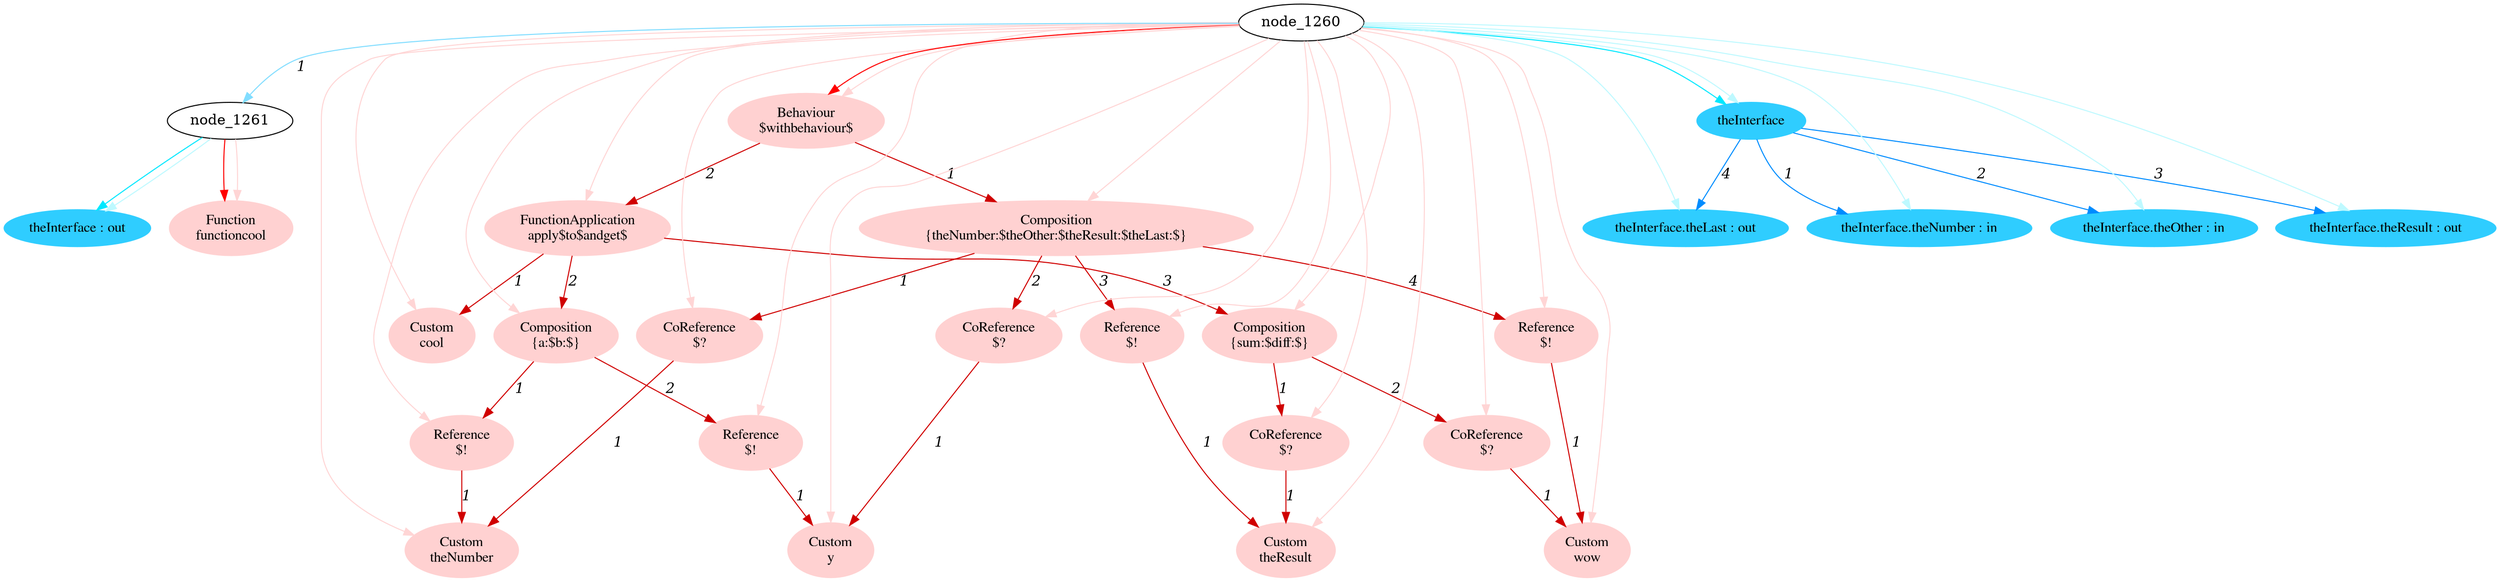 digraph g{node_1350 [shape="ellipse", style="filled", color="#ffd1d1", fontname="Times", label="Function
functioncool" ]
node_1353 [shape="ellipse", style="filled", color="#ffd1d1", fontname="Times", label="Custom
theNumber" ]
node_1357 [shape="ellipse", style="filled", color="#ffd1d1", fontname="Times", label="CoReference
$?" ]
node_1361 [shape="ellipse", style="filled", color="#ffd1d1", fontname="Times", label="Custom
y" ]
node_1365 [shape="ellipse", style="filled", color="#ffd1d1", fontname="Times", label="CoReference
$?" ]
node_1369 [shape="ellipse", style="filled", color="#ffd1d1", fontname="Times", label="Custom
theResult" ]
node_1373 [shape="ellipse", style="filled", color="#ffd1d1", fontname="Times", label="Reference
$!" ]
node_1377 [shape="ellipse", style="filled", color="#ffd1d1", fontname="Times", label="Custom
wow" ]
node_1381 [shape="ellipse", style="filled", color="#ffd1d1", fontname="Times", label="Reference
$!" ]
node_1385 [shape="ellipse", style="filled", color="#ffd1d1", fontname="Times", label="Composition
{theNumber:$theOther:$theResult:$theLast:$}" ]
node_1392 [shape="ellipse", style="filled", color="#ffd1d1", fontname="Times", label="Custom
cool" ]
node_1395 [shape="ellipse", style="filled", color="#ffd1d1", fontname="Times", label="Reference
$!" ]
node_1399 [shape="ellipse", style="filled", color="#ffd1d1", fontname="Times", label="Reference
$!" ]
node_1403 [shape="ellipse", style="filled", color="#ffd1d1", fontname="Times", label="Composition
{a:$b:$}" ]
node_1408 [shape="ellipse", style="filled", color="#ffd1d1", fontname="Times", label="CoReference
$?" ]
node_1412 [shape="ellipse", style="filled", color="#ffd1d1", fontname="Times", label="CoReference
$?" ]
node_1416 [shape="ellipse", style="filled", color="#ffd1d1", fontname="Times", label="Composition
{sum:$diff:$}" ]
node_1421 [shape="ellipse", style="filled", color="#ffd1d1", fontname="Times", label="FunctionApplication
apply$to$andget$" ]
node_1427 [shape="ellipse", style="filled", color="#ffd1d1", fontname="Times", label="Behaviour
$withbehaviour$" ]
node_1262 [shape="ellipse", style="filled", color="#2fcdff", fontname="Times", label="theInterface : out" ]
node_1269 [shape="ellipse", style="filled", color="#2fcdff", fontname="Times", label="theInterface" ]
node_1270 [shape="ellipse", style="filled", color="#2fcdff", fontname="Times", label="theInterface.theNumber : in" ]
node_1272 [shape="ellipse", style="filled", color="#2fcdff", fontname="Times", label="theInterface.theOther : in" ]
node_1274 [shape="ellipse", style="filled", color="#2fcdff", fontname="Times", label="theInterface.theResult : out" ]
node_1276 [shape="ellipse", style="filled", color="#2fcdff", fontname="Times", label="theInterface.theLast : out" ]
node_1357 -> node_1353 [dir=forward, arrowHead=normal, fontname="Times-Italic", arrowsize=1, color="#d00000", label="1",  headlabel="", taillabel="" ]
node_1365 -> node_1361 [dir=forward, arrowHead=normal, fontname="Times-Italic", arrowsize=1, color="#d00000", label="1",  headlabel="", taillabel="" ]
node_1373 -> node_1369 [dir=forward, arrowHead=normal, fontname="Times-Italic", arrowsize=1, color="#d00000", label="1",  headlabel="", taillabel="" ]
node_1381 -> node_1377 [dir=forward, arrowHead=normal, fontname="Times-Italic", arrowsize=1, color="#d00000", label="1",  headlabel="", taillabel="" ]
node_1385 -> node_1357 [dir=forward, arrowHead=normal, fontname="Times-Italic", arrowsize=1, color="#d00000", label="1",  headlabel="", taillabel="" ]
node_1385 -> node_1365 [dir=forward, arrowHead=normal, fontname="Times-Italic", arrowsize=1, color="#d00000", label="2",  headlabel="", taillabel="" ]
node_1385 -> node_1373 [dir=forward, arrowHead=normal, fontname="Times-Italic", arrowsize=1, color="#d00000", label="3",  headlabel="", taillabel="" ]
node_1385 -> node_1381 [dir=forward, arrowHead=normal, fontname="Times-Italic", arrowsize=1, color="#d00000", label="4",  headlabel="", taillabel="" ]
node_1395 -> node_1353 [dir=forward, arrowHead=normal, fontname="Times-Italic", arrowsize=1, color="#d00000", label="1",  headlabel="", taillabel="" ]
node_1399 -> node_1361 [dir=forward, arrowHead=normal, fontname="Times-Italic", arrowsize=1, color="#d00000", label="1",  headlabel="", taillabel="" ]
node_1403 -> node_1395 [dir=forward, arrowHead=normal, fontname="Times-Italic", arrowsize=1, color="#d00000", label="1",  headlabel="", taillabel="" ]
node_1403 -> node_1399 [dir=forward, arrowHead=normal, fontname="Times-Italic", arrowsize=1, color="#d00000", label="2",  headlabel="", taillabel="" ]
node_1408 -> node_1369 [dir=forward, arrowHead=normal, fontname="Times-Italic", arrowsize=1, color="#d00000", label="1",  headlabel="", taillabel="" ]
node_1412 -> node_1377 [dir=forward, arrowHead=normal, fontname="Times-Italic", arrowsize=1, color="#d00000", label="1",  headlabel="", taillabel="" ]
node_1416 -> node_1408 [dir=forward, arrowHead=normal, fontname="Times-Italic", arrowsize=1, color="#d00000", label="1",  headlabel="", taillabel="" ]
node_1416 -> node_1412 [dir=forward, arrowHead=normal, fontname="Times-Italic", arrowsize=1, color="#d00000", label="2",  headlabel="", taillabel="" ]
node_1421 -> node_1392 [dir=forward, arrowHead=normal, fontname="Times-Italic", arrowsize=1, color="#d00000", label="1",  headlabel="", taillabel="" ]
node_1421 -> node_1403 [dir=forward, arrowHead=normal, fontname="Times-Italic", arrowsize=1, color="#d00000", label="2",  headlabel="", taillabel="" ]
node_1421 -> node_1416 [dir=forward, arrowHead=normal, fontname="Times-Italic", arrowsize=1, color="#d00000", label="3",  headlabel="", taillabel="" ]
node_1427 -> node_1385 [dir=forward, arrowHead=normal, fontname="Times-Italic", arrowsize=1, color="#d00000", label="1",  headlabel="", taillabel="" ]
node_1427 -> node_1421 [dir=forward, arrowHead=normal, fontname="Times-Italic", arrowsize=1, color="#d00000", label="2",  headlabel="", taillabel="" ]
node_1261 -> node_1350 [dir=forward, arrowHead=normal, fontname="Times-Italic", arrowsize=1, color="#ff0000", label="",  headlabel="", taillabel="" ]
node_1260 -> node_1427 [dir=forward, arrowHead=normal, fontname="Times-Italic", arrowsize=1, color="#ff0000", label="",  headlabel="", taillabel="" ]
node_1261 -> node_1350 [dir=forward, arrowHead=normal, fontname="Times-Italic", arrowsize=1, color="#ffd5d5", label="",  headlabel="", taillabel="" ]
node_1260 -> node_1353 [dir=forward, arrowHead=normal, fontname="Times-Italic", arrowsize=1, color="#ffd5d5", label="",  headlabel="", taillabel="" ]
node_1260 -> node_1357 [dir=forward, arrowHead=normal, fontname="Times-Italic", arrowsize=1, color="#ffd5d5", label="",  headlabel="", taillabel="" ]
node_1260 -> node_1361 [dir=forward, arrowHead=normal, fontname="Times-Italic", arrowsize=1, color="#ffd5d5", label="",  headlabel="", taillabel="" ]
node_1260 -> node_1365 [dir=forward, arrowHead=normal, fontname="Times-Italic", arrowsize=1, color="#ffd5d5", label="",  headlabel="", taillabel="" ]
node_1260 -> node_1369 [dir=forward, arrowHead=normal, fontname="Times-Italic", arrowsize=1, color="#ffd5d5", label="",  headlabel="", taillabel="" ]
node_1260 -> node_1373 [dir=forward, arrowHead=normal, fontname="Times-Italic", arrowsize=1, color="#ffd5d5", label="",  headlabel="", taillabel="" ]
node_1260 -> node_1377 [dir=forward, arrowHead=normal, fontname="Times-Italic", arrowsize=1, color="#ffd5d5", label="",  headlabel="", taillabel="" ]
node_1260 -> node_1381 [dir=forward, arrowHead=normal, fontname="Times-Italic", arrowsize=1, color="#ffd5d5", label="",  headlabel="", taillabel="" ]
node_1260 -> node_1385 [dir=forward, arrowHead=normal, fontname="Times-Italic", arrowsize=1, color="#ffd5d5", label="",  headlabel="", taillabel="" ]
node_1260 -> node_1392 [dir=forward, arrowHead=normal, fontname="Times-Italic", arrowsize=1, color="#ffd5d5", label="",  headlabel="", taillabel="" ]
node_1260 -> node_1395 [dir=forward, arrowHead=normal, fontname="Times-Italic", arrowsize=1, color="#ffd5d5", label="",  headlabel="", taillabel="" ]
node_1260 -> node_1399 [dir=forward, arrowHead=normal, fontname="Times-Italic", arrowsize=1, color="#ffd5d5", label="",  headlabel="", taillabel="" ]
node_1260 -> node_1403 [dir=forward, arrowHead=normal, fontname="Times-Italic", arrowsize=1, color="#ffd5d5", label="",  headlabel="", taillabel="" ]
node_1260 -> node_1408 [dir=forward, arrowHead=normal, fontname="Times-Italic", arrowsize=1, color="#ffd5d5", label="",  headlabel="", taillabel="" ]
node_1260 -> node_1412 [dir=forward, arrowHead=normal, fontname="Times-Italic", arrowsize=1, color="#ffd5d5", label="",  headlabel="", taillabel="" ]
node_1260 -> node_1416 [dir=forward, arrowHead=normal, fontname="Times-Italic", arrowsize=1, color="#ffd5d5", label="",  headlabel="", taillabel="" ]
node_1260 -> node_1421 [dir=forward, arrowHead=normal, fontname="Times-Italic", arrowsize=1, color="#ffd5d5", label="",  headlabel="", taillabel="" ]
node_1260 -> node_1427 [dir=forward, arrowHead=normal, fontname="Times-Italic", arrowsize=1, color="#ffd5d5", label="",  headlabel="", taillabel="" ]
node_1261 -> node_1262 [dir=forward, arrowHead=normal, fontname="Times-Italic", arrowsize=1, color="#00e8ff", label="",  headlabel="", taillabel="" ]
node_1260 -> node_1269 [dir=forward, arrowHead=normal, fontname="Times-Italic", arrowsize=1, color="#00e8ff", label="",  headlabel="", taillabel="" ]
node_1261 -> node_1262 [dir=forward, arrowHead=normal, fontname="Times-Italic", arrowsize=1, color="#bef9ff", label="",  headlabel="", taillabel="" ]
node_1260 -> node_1270 [dir=forward, arrowHead=normal, fontname="Times-Italic", arrowsize=1, color="#bef9ff", label="",  headlabel="", taillabel="" ]
node_1260 -> node_1272 [dir=forward, arrowHead=normal, fontname="Times-Italic", arrowsize=1, color="#bef9ff", label="",  headlabel="", taillabel="" ]
node_1260 -> node_1274 [dir=forward, arrowHead=normal, fontname="Times-Italic", arrowsize=1, color="#bef9ff", label="",  headlabel="", taillabel="" ]
node_1260 -> node_1276 [dir=forward, arrowHead=normal, fontname="Times-Italic", arrowsize=1, color="#bef9ff", label="",  headlabel="", taillabel="" ]
node_1260 -> node_1269 [dir=forward, arrowHead=normal, fontname="Times-Italic", arrowsize=1, color="#bef9ff", label="",  headlabel="", taillabel="" ]
node_1269 -> node_1270 [dir=forward, arrowHead=normal, fontname="Times-Italic", arrowsize=1, color="#008cff", label="1",  headlabel="", taillabel="" ]
node_1269 -> node_1272 [dir=forward, arrowHead=normal, fontname="Times-Italic", arrowsize=1, color="#008cff", label="2",  headlabel="", taillabel="" ]
node_1269 -> node_1274 [dir=forward, arrowHead=normal, fontname="Times-Italic", arrowsize=1, color="#008cff", label="3",  headlabel="", taillabel="" ]
node_1269 -> node_1276 [dir=forward, arrowHead=normal, fontname="Times-Italic", arrowsize=1, color="#008cff", label="4",  headlabel="", taillabel="" ]
node_1260 -> node_1261 [dir=forward, arrowHead=normal, fontname="Times-Italic", arrowsize=1, color="#81ddff", label="1",  headlabel="", taillabel="" ]
}